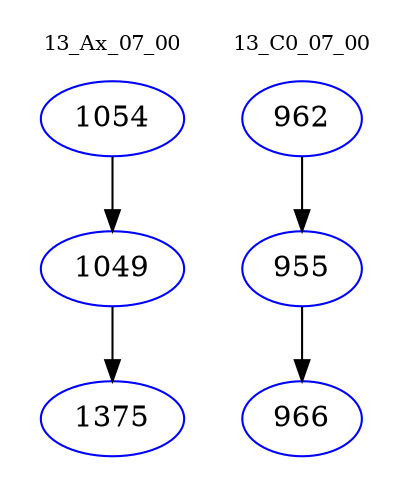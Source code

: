 digraph{
subgraph cluster_0 {
color = white
label = "13_Ax_07_00";
fontsize=10;
T0_1054 [label="1054", color="blue"]
T0_1054 -> T0_1049 [color="black"]
T0_1049 [label="1049", color="blue"]
T0_1049 -> T0_1375 [color="black"]
T0_1375 [label="1375", color="blue"]
}
subgraph cluster_1 {
color = white
label = "13_C0_07_00";
fontsize=10;
T1_962 [label="962", color="blue"]
T1_962 -> T1_955 [color="black"]
T1_955 [label="955", color="blue"]
T1_955 -> T1_966 [color="black"]
T1_966 [label="966", color="blue"]
}
}

